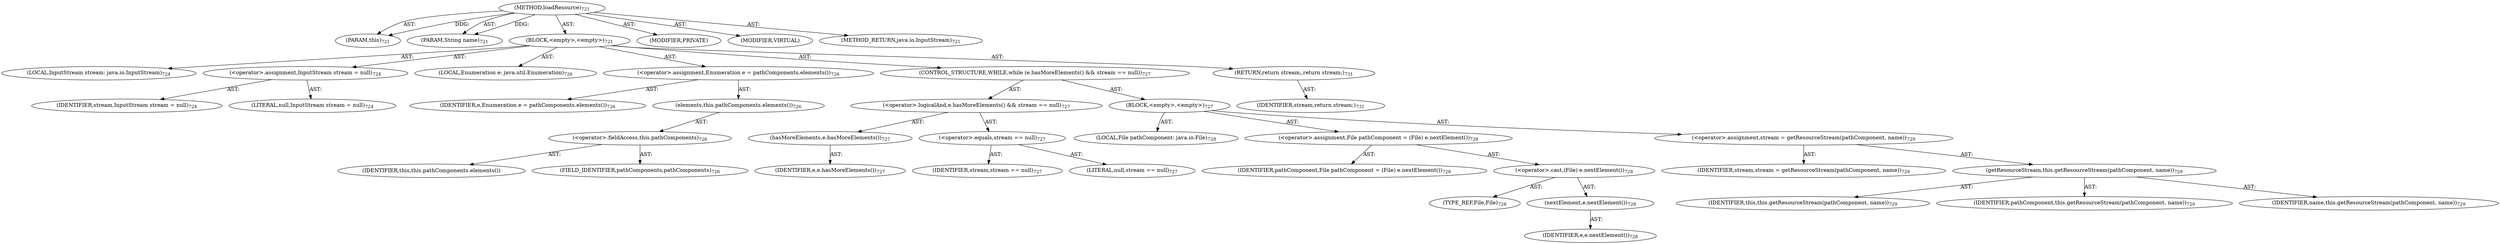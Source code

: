 digraph "loadResource" {  
"111669149722" [label = <(METHOD,loadResource)<SUB>721</SUB>> ]
"115964117006" [label = <(PARAM,this)<SUB>721</SUB>> ]
"115964117057" [label = <(PARAM,String name)<SUB>721</SUB>> ]
"25769803841" [label = <(BLOCK,&lt;empty&gt;,&lt;empty&gt;)<SUB>721</SUB>> ]
"94489280531" [label = <(LOCAL,InputStream stream: java.io.InputStream)<SUB>724</SUB>> ]
"30064771379" [label = <(&lt;operator&gt;.assignment,InputStream stream = null)<SUB>724</SUB>> ]
"68719477012" [label = <(IDENTIFIER,stream,InputStream stream = null)<SUB>724</SUB>> ]
"90194313287" [label = <(LITERAL,null,InputStream stream = null)<SUB>724</SUB>> ]
"94489280532" [label = <(LOCAL,Enumeration e: java.util.Enumeration)<SUB>726</SUB>> ]
"30064771380" [label = <(&lt;operator&gt;.assignment,Enumeration e = pathComponents.elements())<SUB>726</SUB>> ]
"68719477013" [label = <(IDENTIFIER,e,Enumeration e = pathComponents.elements())<SUB>726</SUB>> ]
"30064771381" [label = <(elements,this.pathComponents.elements())<SUB>726</SUB>> ]
"30064771382" [label = <(&lt;operator&gt;.fieldAccess,this.pathComponents)<SUB>726</SUB>> ]
"68719477014" [label = <(IDENTIFIER,this,this.pathComponents.elements())> ]
"55834574936" [label = <(FIELD_IDENTIFIER,pathComponents,pathComponents)<SUB>726</SUB>> ]
"47244640292" [label = <(CONTROL_STRUCTURE,WHILE,while (e.hasMoreElements() &amp;&amp; stream == null))<SUB>727</SUB>> ]
"30064771383" [label = <(&lt;operator&gt;.logicalAnd,e.hasMoreElements() &amp;&amp; stream == null)<SUB>727</SUB>> ]
"30064771384" [label = <(hasMoreElements,e.hasMoreElements())<SUB>727</SUB>> ]
"68719477015" [label = <(IDENTIFIER,e,e.hasMoreElements())<SUB>727</SUB>> ]
"30064771385" [label = <(&lt;operator&gt;.equals,stream == null)<SUB>727</SUB>> ]
"68719477016" [label = <(IDENTIFIER,stream,stream == null)<SUB>727</SUB>> ]
"90194313288" [label = <(LITERAL,null,stream == null)<SUB>727</SUB>> ]
"25769803842" [label = <(BLOCK,&lt;empty&gt;,&lt;empty&gt;)<SUB>727</SUB>> ]
"94489280533" [label = <(LOCAL,File pathComponent: java.io.File)<SUB>728</SUB>> ]
"30064771386" [label = <(&lt;operator&gt;.assignment,File pathComponent = (File) e.nextElement())<SUB>728</SUB>> ]
"68719477017" [label = <(IDENTIFIER,pathComponent,File pathComponent = (File) e.nextElement())<SUB>728</SUB>> ]
"30064771387" [label = <(&lt;operator&gt;.cast,(File) e.nextElement())<SUB>728</SUB>> ]
"180388626435" [label = <(TYPE_REF,File,File)<SUB>728</SUB>> ]
"30064771388" [label = <(nextElement,e.nextElement())<SUB>728</SUB>> ]
"68719477018" [label = <(IDENTIFIER,e,e.nextElement())<SUB>728</SUB>> ]
"30064771389" [label = <(&lt;operator&gt;.assignment,stream = getResourceStream(pathComponent, name))<SUB>729</SUB>> ]
"68719477019" [label = <(IDENTIFIER,stream,stream = getResourceStream(pathComponent, name))<SUB>729</SUB>> ]
"30064771390" [label = <(getResourceStream,this.getResourceStream(pathComponent, name))<SUB>729</SUB>> ]
"68719476772" [label = <(IDENTIFIER,this,this.getResourceStream(pathComponent, name))<SUB>729</SUB>> ]
"68719477020" [label = <(IDENTIFIER,pathComponent,this.getResourceStream(pathComponent, name))<SUB>729</SUB>> ]
"68719477021" [label = <(IDENTIFIER,name,this.getResourceStream(pathComponent, name))<SUB>729</SUB>> ]
"146028888070" [label = <(RETURN,return stream;,return stream;)<SUB>731</SUB>> ]
"68719477022" [label = <(IDENTIFIER,stream,return stream;)<SUB>731</SUB>> ]
"133143986249" [label = <(MODIFIER,PRIVATE)> ]
"133143986250" [label = <(MODIFIER,VIRTUAL)> ]
"128849018906" [label = <(METHOD_RETURN,java.io.InputStream)<SUB>721</SUB>> ]
  "111669149722" -> "115964117006"  [ label = "AST: "] 
  "111669149722" -> "115964117057"  [ label = "AST: "] 
  "111669149722" -> "25769803841"  [ label = "AST: "] 
  "111669149722" -> "133143986249"  [ label = "AST: "] 
  "111669149722" -> "133143986250"  [ label = "AST: "] 
  "111669149722" -> "128849018906"  [ label = "AST: "] 
  "25769803841" -> "94489280531"  [ label = "AST: "] 
  "25769803841" -> "30064771379"  [ label = "AST: "] 
  "25769803841" -> "94489280532"  [ label = "AST: "] 
  "25769803841" -> "30064771380"  [ label = "AST: "] 
  "25769803841" -> "47244640292"  [ label = "AST: "] 
  "25769803841" -> "146028888070"  [ label = "AST: "] 
  "30064771379" -> "68719477012"  [ label = "AST: "] 
  "30064771379" -> "90194313287"  [ label = "AST: "] 
  "30064771380" -> "68719477013"  [ label = "AST: "] 
  "30064771380" -> "30064771381"  [ label = "AST: "] 
  "30064771381" -> "30064771382"  [ label = "AST: "] 
  "30064771382" -> "68719477014"  [ label = "AST: "] 
  "30064771382" -> "55834574936"  [ label = "AST: "] 
  "47244640292" -> "30064771383"  [ label = "AST: "] 
  "47244640292" -> "25769803842"  [ label = "AST: "] 
  "30064771383" -> "30064771384"  [ label = "AST: "] 
  "30064771383" -> "30064771385"  [ label = "AST: "] 
  "30064771384" -> "68719477015"  [ label = "AST: "] 
  "30064771385" -> "68719477016"  [ label = "AST: "] 
  "30064771385" -> "90194313288"  [ label = "AST: "] 
  "25769803842" -> "94489280533"  [ label = "AST: "] 
  "25769803842" -> "30064771386"  [ label = "AST: "] 
  "25769803842" -> "30064771389"  [ label = "AST: "] 
  "30064771386" -> "68719477017"  [ label = "AST: "] 
  "30064771386" -> "30064771387"  [ label = "AST: "] 
  "30064771387" -> "180388626435"  [ label = "AST: "] 
  "30064771387" -> "30064771388"  [ label = "AST: "] 
  "30064771388" -> "68719477018"  [ label = "AST: "] 
  "30064771389" -> "68719477019"  [ label = "AST: "] 
  "30064771389" -> "30064771390"  [ label = "AST: "] 
  "30064771390" -> "68719476772"  [ label = "AST: "] 
  "30064771390" -> "68719477020"  [ label = "AST: "] 
  "30064771390" -> "68719477021"  [ label = "AST: "] 
  "146028888070" -> "68719477022"  [ label = "AST: "] 
  "111669149722" -> "115964117006"  [ label = "DDG: "] 
  "111669149722" -> "115964117057"  [ label = "DDG: "] 
}
